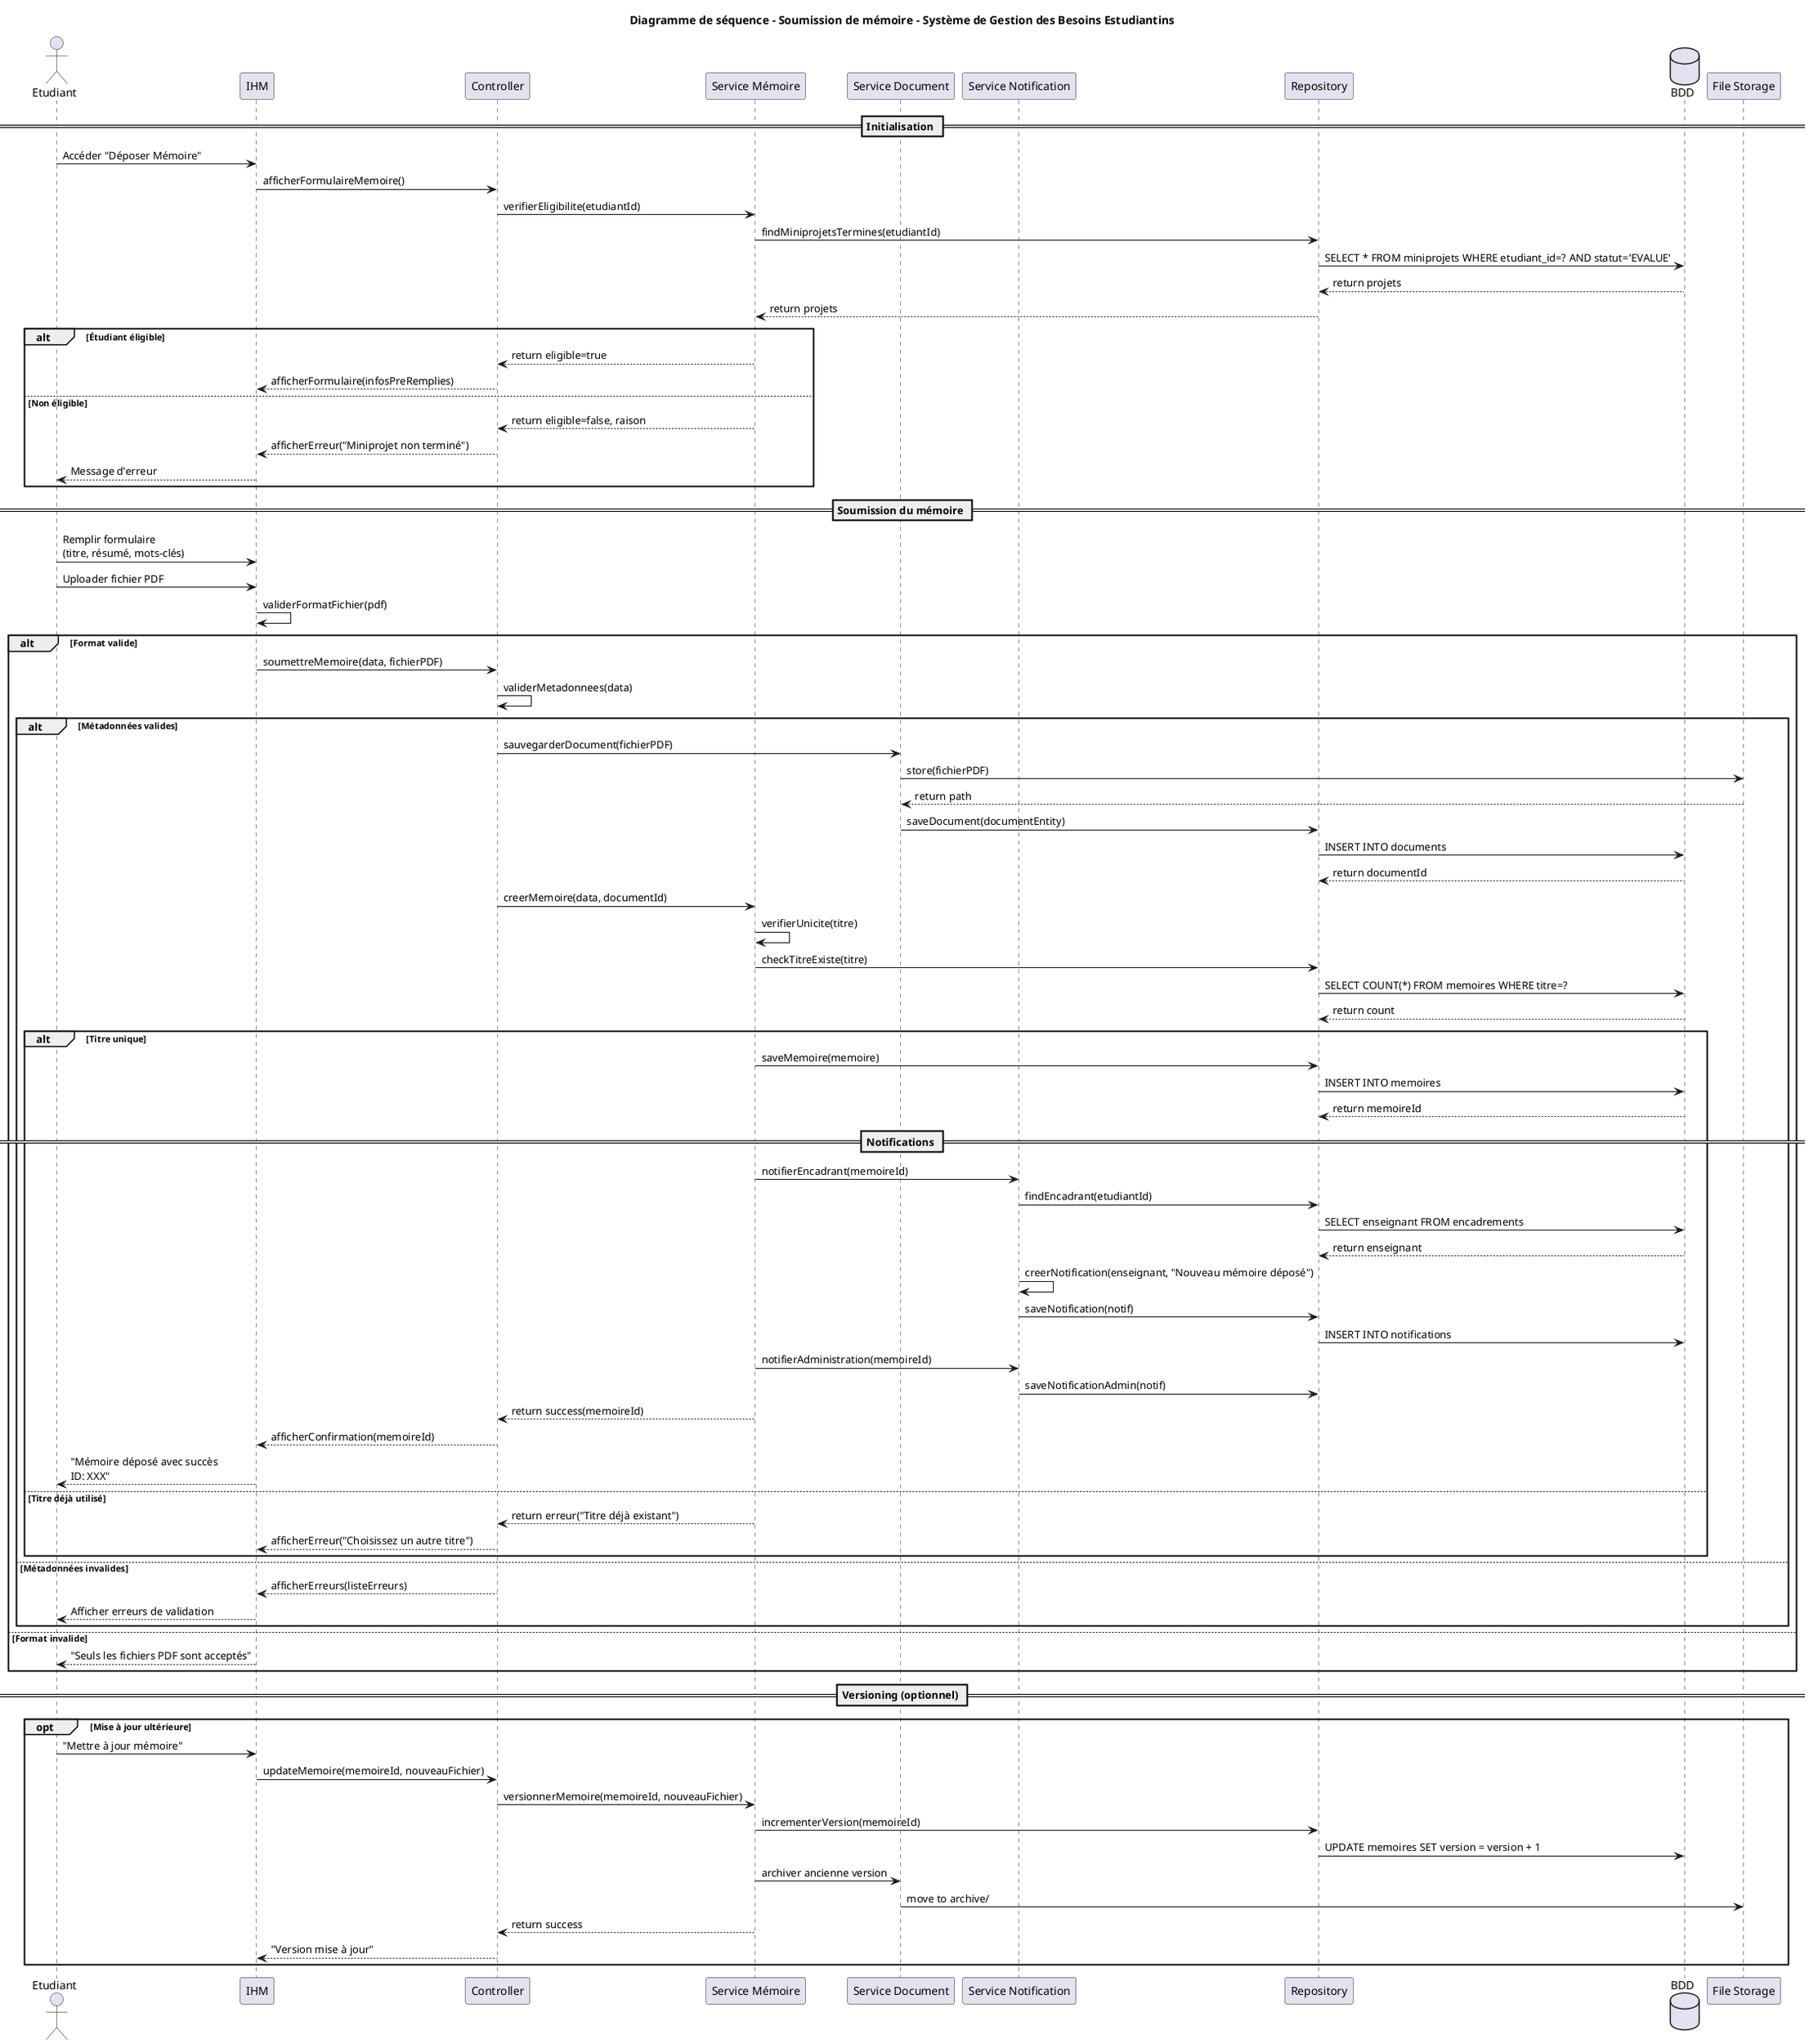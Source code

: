 @startuml "Diagramme de séquence - Soumission de mémoire - Système de Gestion des Besoins Estudiantins"
title Diagramme de séquence - Soumission de mémoire - Système de Gestion des Besoins Estudiantins
actor Etudiant
participant "IHM" as UI
participant "Controller" as CTRL
participant "Service Mémoire" as MEMSVC
participant "Service Document" as DOCSVC
participant "Service Notification" as NOTSVC
participant "Repository" as REPO
database "BDD" as DB
participant "File Storage" as FS

== Initialisation ==
Etudiant -> UI : Accéder "Déposer Mémoire"
UI -> CTRL : afficherFormulaireMemoire()
CTRL -> MEMSVC : verifierEligibilite(etudiantId)
MEMSVC -> REPO : findMiniprojetsTermines(etudiantId)
REPO -> DB : SELECT * FROM miniprojets WHERE etudiant_id=? AND statut='EVALUE'
DB --> REPO : return projets
REPO --> MEMSVC : return projets

alt Étudiant éligible
  MEMSVC --> CTRL : return eligible=true
  CTRL --> UI : afficherFormulaire(infosPreRemplies)
else Non éligible
  MEMSVC --> CTRL : return eligible=false, raison
  CTRL --> UI : afficherErreur("Miniprojet non terminé")
  UI --> Etudiant : Message d'erreur
end

== Soumission du mémoire ==
Etudiant -> UI : Remplir formulaire\n(titre, résumé, mots-clés)
Etudiant -> UI : Uploader fichier PDF
UI -> UI : validerFormatFichier(pdf)

alt Format valide
  UI -> CTRL : soumettreMemoire(data, fichierPDF)
  CTRL -> CTRL : validerMetadonnees(data)
  
  alt Métadonnées valides
    CTRL -> DOCSVC : sauvegarderDocument(fichierPDF)
    DOCSVC -> FS : store(fichierPDF)
    FS --> DOCSVC : return path
    DOCSVC -> REPO : saveDocument(documentEntity)
    REPO -> DB : INSERT INTO documents
    DB --> REPO : return documentId
    
    CTRL -> MEMSVC : creerMemoire(data, documentId)
    MEMSVC -> MEMSVC : verifierUnicite(titre)
    MEMSVC -> REPO : checkTitreExiste(titre)
    REPO -> DB : SELECT COUNT(*) FROM memoires WHERE titre=?
    DB --> REPO : return count
    
    alt Titre unique
      MEMSVC -> REPO : saveMemoire(memoire)
      REPO -> DB : INSERT INTO memoires
      DB --> REPO : return memoireId
      
      == Notifications ==
      MEMSVC -> NOTSVC : notifierEncadrant(memoireId)
      NOTSVC -> REPO : findEncadrant(etudiantId)
      REPO -> DB : SELECT enseignant FROM encadrements
      DB --> REPO : return enseignant
      
      NOTSVC -> NOTSVC : creerNotification(enseignant, "Nouveau mémoire déposé")
      NOTSVC -> REPO : saveNotification(notif)
      REPO -> DB : INSERT INTO notifications
      
      MEMSVC -> NOTSVC : notifierAdministration(memoireId)
      NOTSVC -> REPO : saveNotificationAdmin(notif)
      
      MEMSVC --> CTRL : return success(memoireId)
      CTRL --> UI : afficherConfirmation(memoireId)
      UI --> Etudiant : "Mémoire déposé avec succès\nID: XXX"
      
    else Titre déjà utilisé
      MEMSVC --> CTRL : return erreur("Titre déjà existant")
      CTRL --> UI : afficherErreur("Choisissez un autre titre")
    end
    
  else Métadonnées invalides
    CTRL --> UI : afficherErreurs(listeErreurs)
    UI --> Etudiant : Afficher erreurs de validation
  end
  
else Format invalide
  UI --> Etudiant : "Seuls les fichiers PDF sont acceptés"
end

== Versioning (optionnel) ==
opt Mise à jour ultérieure
  Etudiant -> UI : "Mettre à jour mémoire"
  UI -> CTRL : updateMemoire(memoireId, nouveauFichier)
  CTRL -> MEMSVC : versionnerMemoire(memoireId, nouveauFichier)
  MEMSVC -> REPO : incrementerVersion(memoireId)
  REPO -> DB : UPDATE memoires SET version = version + 1
  MEMSVC -> DOCSVC : archiver ancienne version
  DOCSVC -> FS : move to archive/
  MEMSVC --> CTRL : return success
  CTRL --> UI : "Version mise à jour"
end

@enduml
